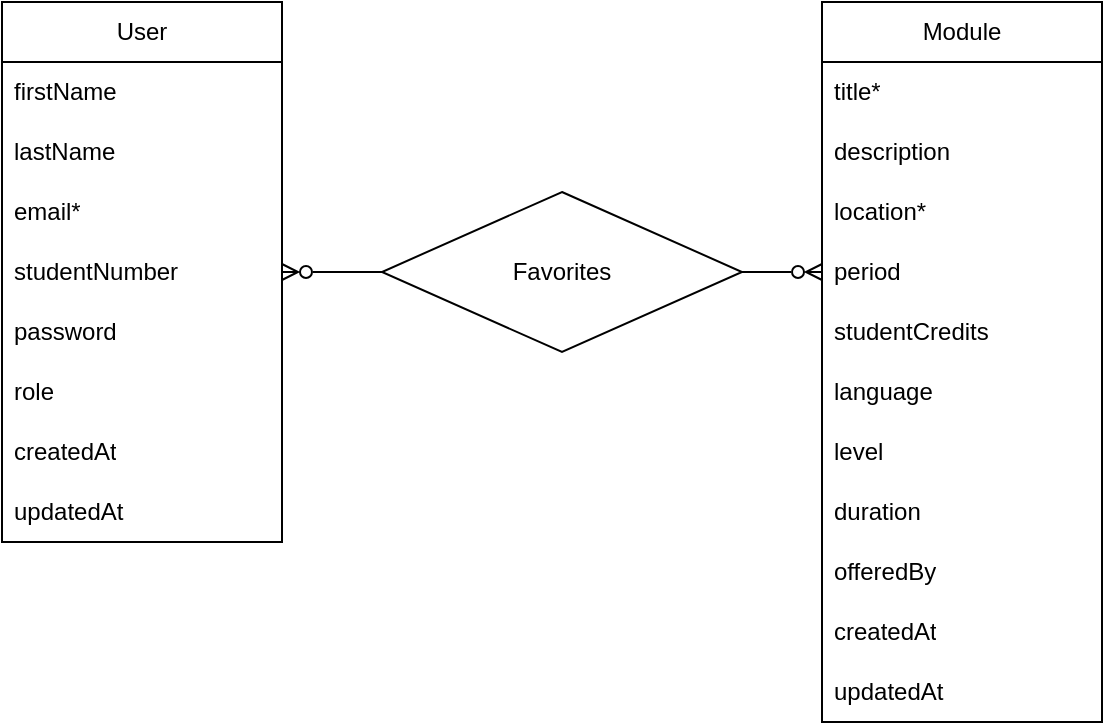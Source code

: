 <mxfile version="28.1.2">
  <diagram name="Pagina-1" id="1kRw4-Rld6nh8TLao_6L">
    <mxGraphModel dx="1042" dy="674" grid="1" gridSize="10" guides="1" tooltips="1" connect="1" arrows="1" fold="1" page="1" pageScale="1" pageWidth="1169" pageHeight="827" math="0" shadow="0">
      <root>
        <mxCell id="0" />
        <mxCell id="1" parent="0" />
        <mxCell id="JcDg1t8KAaB4TXubDlZE-1" value="User" style="swimlane;fontStyle=0;childLayout=stackLayout;horizontal=1;startSize=30;horizontalStack=0;resizeParent=1;resizeParentMax=0;resizeLast=0;collapsible=1;marginBottom=0;whiteSpace=wrap;html=1;" parent="1" vertex="1">
          <mxGeometry x="250" y="140" width="140" height="270" as="geometry" />
        </mxCell>
        <mxCell id="JcDg1t8KAaB4TXubDlZE-3" value="firstName" style="text;strokeColor=none;fillColor=none;align=left;verticalAlign=middle;spacingLeft=4;spacingRight=4;overflow=hidden;points=[[0,0.5],[1,0.5]];portConstraint=eastwest;rotatable=0;whiteSpace=wrap;html=1;" parent="JcDg1t8KAaB4TXubDlZE-1" vertex="1">
          <mxGeometry y="30" width="140" height="30" as="geometry" />
        </mxCell>
        <mxCell id="JcDg1t8KAaB4TXubDlZE-4" value="lastName" style="text;strokeColor=none;fillColor=none;align=left;verticalAlign=middle;spacingLeft=4;spacingRight=4;overflow=hidden;points=[[0,0.5],[1,0.5]];portConstraint=eastwest;rotatable=0;whiteSpace=wrap;html=1;" parent="JcDg1t8KAaB4TXubDlZE-1" vertex="1">
          <mxGeometry y="60" width="140" height="30" as="geometry" />
        </mxCell>
        <mxCell id="JcDg1t8KAaB4TXubDlZE-5" value="email*" style="text;strokeColor=none;fillColor=none;align=left;verticalAlign=middle;spacingLeft=4;spacingRight=4;overflow=hidden;points=[[0,0.5],[1,0.5]];portConstraint=eastwest;rotatable=0;whiteSpace=wrap;html=1;" parent="JcDg1t8KAaB4TXubDlZE-1" vertex="1">
          <mxGeometry y="90" width="140" height="30" as="geometry" />
        </mxCell>
        <mxCell id="JcDg1t8KAaB4TXubDlZE-6" value="studentNumber" style="text;strokeColor=none;fillColor=none;align=left;verticalAlign=middle;spacingLeft=4;spacingRight=4;overflow=hidden;points=[[0,0.5],[1,0.5]];portConstraint=eastwest;rotatable=0;whiteSpace=wrap;html=1;" parent="JcDg1t8KAaB4TXubDlZE-1" vertex="1">
          <mxGeometry y="120" width="140" height="30" as="geometry" />
        </mxCell>
        <mxCell id="JcDg1t8KAaB4TXubDlZE-7" value="password" style="text;strokeColor=none;fillColor=none;align=left;verticalAlign=middle;spacingLeft=4;spacingRight=4;overflow=hidden;points=[[0,0.5],[1,0.5]];portConstraint=eastwest;rotatable=0;whiteSpace=wrap;html=1;" parent="JcDg1t8KAaB4TXubDlZE-1" vertex="1">
          <mxGeometry y="150" width="140" height="30" as="geometry" />
        </mxCell>
        <mxCell id="JcDg1t8KAaB4TXubDlZE-8" value="role" style="text;strokeColor=none;fillColor=none;align=left;verticalAlign=middle;spacingLeft=4;spacingRight=4;overflow=hidden;points=[[0,0.5],[1,0.5]];portConstraint=eastwest;rotatable=0;whiteSpace=wrap;html=1;" parent="JcDg1t8KAaB4TXubDlZE-1" vertex="1">
          <mxGeometry y="180" width="140" height="30" as="geometry" />
        </mxCell>
        <mxCell id="JcDg1t8KAaB4TXubDlZE-10" value="createdAt" style="text;strokeColor=none;fillColor=none;align=left;verticalAlign=middle;spacingLeft=4;spacingRight=4;overflow=hidden;points=[[0,0.5],[1,0.5]];portConstraint=eastwest;rotatable=0;whiteSpace=wrap;html=1;" parent="JcDg1t8KAaB4TXubDlZE-1" vertex="1">
          <mxGeometry y="210" width="140" height="30" as="geometry" />
        </mxCell>
        <mxCell id="JcDg1t8KAaB4TXubDlZE-11" value="updatedAt" style="text;strokeColor=none;fillColor=none;align=left;verticalAlign=middle;spacingLeft=4;spacingRight=4;overflow=hidden;points=[[0,0.5],[1,0.5]];portConstraint=eastwest;rotatable=0;whiteSpace=wrap;html=1;" parent="JcDg1t8KAaB4TXubDlZE-1" vertex="1">
          <mxGeometry y="240" width="140" height="30" as="geometry" />
        </mxCell>
        <mxCell id="JcDg1t8KAaB4TXubDlZE-12" value="Module" style="swimlane;fontStyle=0;childLayout=stackLayout;horizontal=1;startSize=30;horizontalStack=0;resizeParent=1;resizeParentMax=0;resizeLast=0;collapsible=1;marginBottom=0;whiteSpace=wrap;html=1;" parent="1" vertex="1">
          <mxGeometry x="660" y="140" width="140" height="360" as="geometry" />
        </mxCell>
        <mxCell id="JcDg1t8KAaB4TXubDlZE-14" value="title*" style="text;strokeColor=none;fillColor=none;align=left;verticalAlign=middle;spacingLeft=4;spacingRight=4;overflow=hidden;points=[[0,0.5],[1,0.5]];portConstraint=eastwest;rotatable=0;whiteSpace=wrap;html=1;" parent="JcDg1t8KAaB4TXubDlZE-12" vertex="1">
          <mxGeometry y="30" width="140" height="30" as="geometry" />
        </mxCell>
        <mxCell id="JcDg1t8KAaB4TXubDlZE-23" value="description" style="text;strokeColor=none;fillColor=none;align=left;verticalAlign=middle;spacingLeft=4;spacingRight=4;overflow=hidden;points=[[0,0.5],[1,0.5]];portConstraint=eastwest;rotatable=0;whiteSpace=wrap;html=1;" parent="JcDg1t8KAaB4TXubDlZE-12" vertex="1">
          <mxGeometry y="60" width="140" height="30" as="geometry" />
        </mxCell>
        <mxCell id="JcDg1t8KAaB4TXubDlZE-15" value="location*" style="text;strokeColor=none;fillColor=none;align=left;verticalAlign=middle;spacingLeft=4;spacingRight=4;overflow=hidden;points=[[0,0.5],[1,0.5]];portConstraint=eastwest;rotatable=0;whiteSpace=wrap;html=1;" parent="JcDg1t8KAaB4TXubDlZE-12" vertex="1">
          <mxGeometry y="90" width="140" height="30" as="geometry" />
        </mxCell>
        <mxCell id="JcDg1t8KAaB4TXubDlZE-16" value="period" style="text;strokeColor=none;fillColor=none;align=left;verticalAlign=middle;spacingLeft=4;spacingRight=4;overflow=hidden;points=[[0,0.5],[1,0.5]];portConstraint=eastwest;rotatable=0;whiteSpace=wrap;html=1;" parent="JcDg1t8KAaB4TXubDlZE-12" vertex="1">
          <mxGeometry y="120" width="140" height="30" as="geometry" />
        </mxCell>
        <mxCell id="JcDg1t8KAaB4TXubDlZE-24" value="studentCredits" style="text;strokeColor=none;fillColor=none;align=left;verticalAlign=middle;spacingLeft=4;spacingRight=4;overflow=hidden;points=[[0,0.5],[1,0.5]];portConstraint=eastwest;rotatable=0;whiteSpace=wrap;html=1;" parent="JcDg1t8KAaB4TXubDlZE-12" vertex="1">
          <mxGeometry y="150" width="140" height="30" as="geometry" />
        </mxCell>
        <mxCell id="JcDg1t8KAaB4TXubDlZE-17" value="language" style="text;strokeColor=none;fillColor=none;align=left;verticalAlign=middle;spacingLeft=4;spacingRight=4;overflow=hidden;points=[[0,0.5],[1,0.5]];portConstraint=eastwest;rotatable=0;whiteSpace=wrap;html=1;" parent="JcDg1t8KAaB4TXubDlZE-12" vertex="1">
          <mxGeometry y="180" width="140" height="30" as="geometry" />
        </mxCell>
        <mxCell id="JcDg1t8KAaB4TXubDlZE-25" value="level" style="text;strokeColor=none;fillColor=none;align=left;verticalAlign=middle;spacingLeft=4;spacingRight=4;overflow=hidden;points=[[0,0.5],[1,0.5]];portConstraint=eastwest;rotatable=0;whiteSpace=wrap;html=1;" parent="JcDg1t8KAaB4TXubDlZE-12" vertex="1">
          <mxGeometry y="210" width="140" height="30" as="geometry" />
        </mxCell>
        <mxCell id="JcDg1t8KAaB4TXubDlZE-18" value="duration" style="text;strokeColor=none;fillColor=none;align=left;verticalAlign=middle;spacingLeft=4;spacingRight=4;overflow=hidden;points=[[0,0.5],[1,0.5]];portConstraint=eastwest;rotatable=0;whiteSpace=wrap;html=1;" parent="JcDg1t8KAaB4TXubDlZE-12" vertex="1">
          <mxGeometry y="240" width="140" height="30" as="geometry" />
        </mxCell>
        <mxCell id="JcDg1t8KAaB4TXubDlZE-19" value="offeredBy" style="text;strokeColor=none;fillColor=none;align=left;verticalAlign=middle;spacingLeft=4;spacingRight=4;overflow=hidden;points=[[0,0.5],[1,0.5]];portConstraint=eastwest;rotatable=0;whiteSpace=wrap;html=1;" parent="JcDg1t8KAaB4TXubDlZE-12" vertex="1">
          <mxGeometry y="270" width="140" height="30" as="geometry" />
        </mxCell>
        <mxCell id="JcDg1t8KAaB4TXubDlZE-26" value="createdAt" style="text;strokeColor=none;fillColor=none;align=left;verticalAlign=middle;spacingLeft=4;spacingRight=4;overflow=hidden;points=[[0,0.5],[1,0.5]];portConstraint=eastwest;rotatable=0;whiteSpace=wrap;html=1;" parent="JcDg1t8KAaB4TXubDlZE-12" vertex="1">
          <mxGeometry y="300" width="140" height="30" as="geometry" />
        </mxCell>
        <mxCell id="JcDg1t8KAaB4TXubDlZE-27" value="updatedAt" style="text;strokeColor=none;fillColor=none;align=left;verticalAlign=middle;spacingLeft=4;spacingRight=4;overflow=hidden;points=[[0,0.5],[1,0.5]];portConstraint=eastwest;rotatable=0;whiteSpace=wrap;html=1;" parent="JcDg1t8KAaB4TXubDlZE-12" vertex="1">
          <mxGeometry y="330" width="140" height="30" as="geometry" />
        </mxCell>
        <mxCell id="JcDg1t8KAaB4TXubDlZE-29" style="edgeStyle=orthogonalEdgeStyle;rounded=0;orthogonalLoop=1;jettySize=auto;html=1;entryX=0;entryY=0.5;entryDx=0;entryDy=0;endArrow=ERzeroToMany;endFill=0;" parent="1" source="JcDg1t8KAaB4TXubDlZE-28" target="JcDg1t8KAaB4TXubDlZE-16" edge="1">
          <mxGeometry relative="1" as="geometry" />
        </mxCell>
        <mxCell id="JcDg1t8KAaB4TXubDlZE-30" style="edgeStyle=orthogonalEdgeStyle;rounded=0;orthogonalLoop=1;jettySize=auto;html=1;entryX=1;entryY=0.5;entryDx=0;entryDy=0;endArrow=ERzeroToMany;endFill=0;" parent="1" source="JcDg1t8KAaB4TXubDlZE-28" target="JcDg1t8KAaB4TXubDlZE-6" edge="1">
          <mxGeometry relative="1" as="geometry" />
        </mxCell>
        <mxCell id="JcDg1t8KAaB4TXubDlZE-28" value="Favorites" style="rhombus;whiteSpace=wrap;html=1;" parent="1" vertex="1">
          <mxGeometry x="440" y="235" width="180" height="80" as="geometry" />
        </mxCell>
      </root>
    </mxGraphModel>
  </diagram>
</mxfile>
